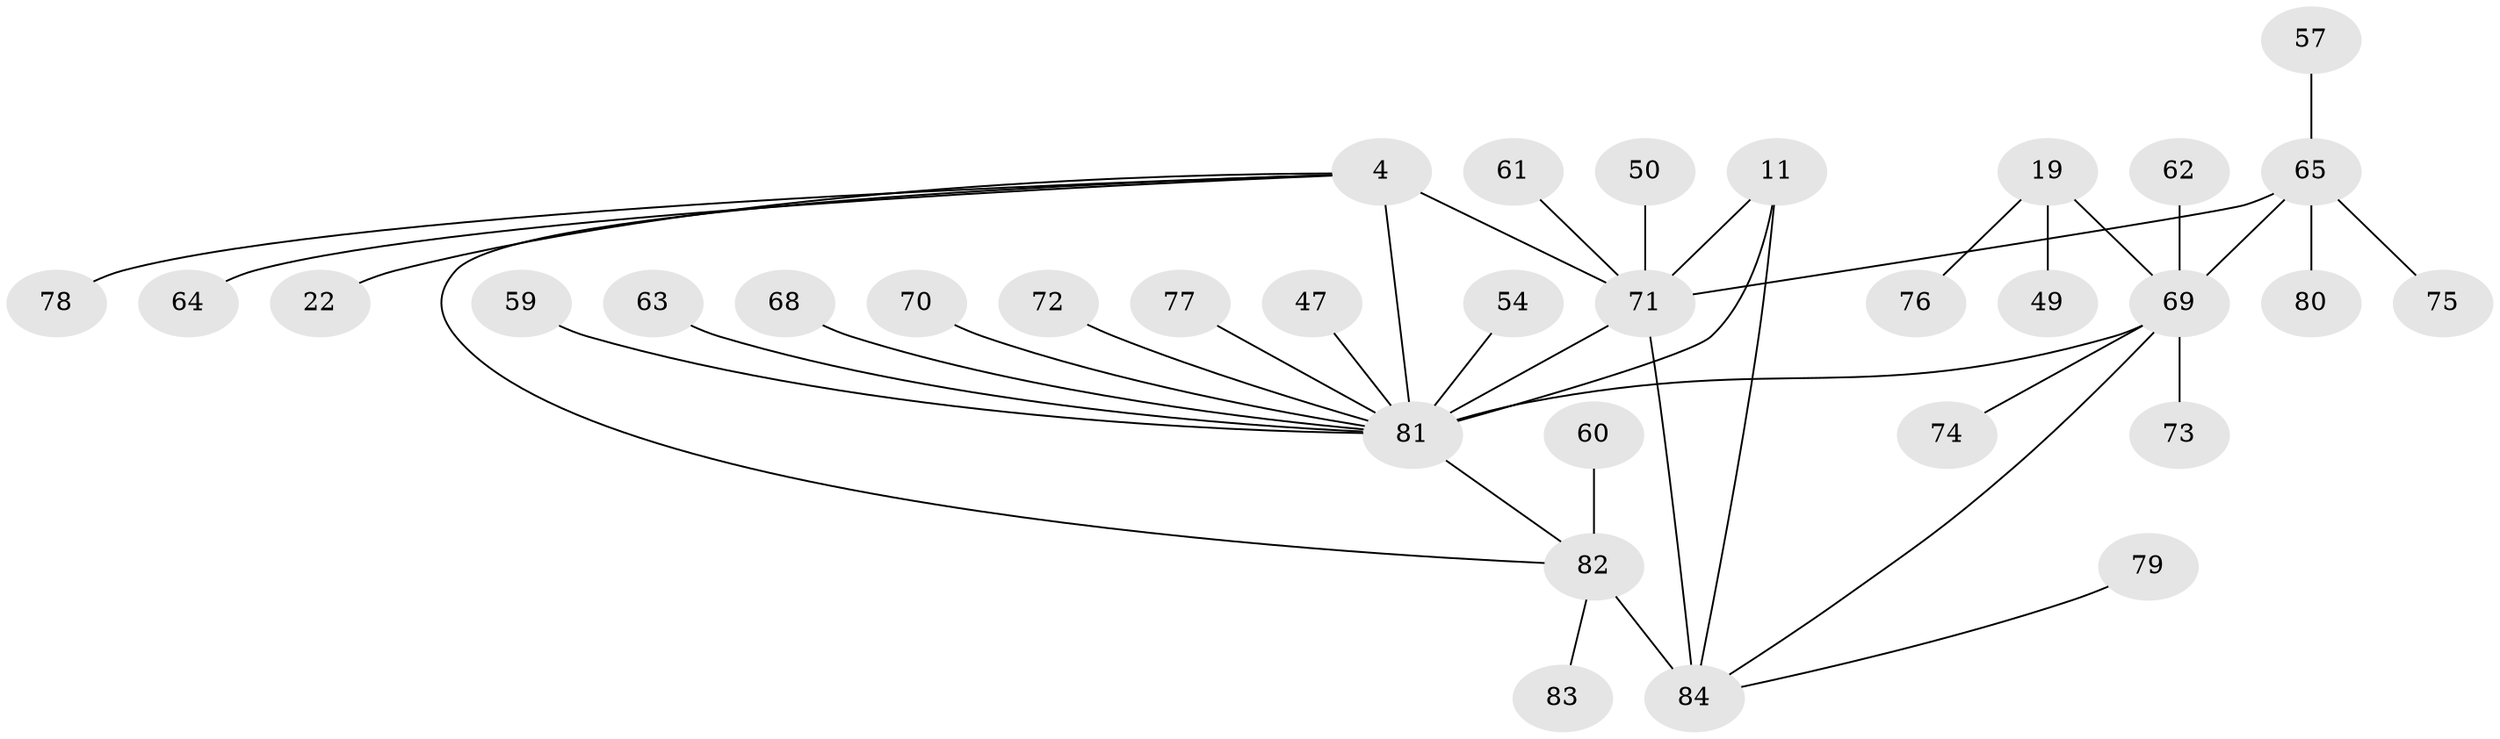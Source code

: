 // original degree distribution, {9: 0.011904761904761904, 8: 0.03571428571428571, 6: 0.05952380952380952, 7: 0.047619047619047616, 5: 0.03571428571428571, 3: 0.05952380952380952, 15: 0.011904761904761904, 12: 0.011904761904761904, 1: 0.5952380952380952, 2: 0.13095238095238096}
// Generated by graph-tools (version 1.1) at 2025/57/03/04/25 21:57:25]
// undirected, 33 vertices, 39 edges
graph export_dot {
graph [start="1"]
  node [color=gray90,style=filled];
  4 [super="+3"];
  11 [super="+9"];
  19 [super="+18"];
  22;
  47 [super="+32"];
  49 [super="+48"];
  50;
  54 [super="+25"];
  57;
  59;
  60;
  61;
  62;
  63;
  64;
  65 [super="+8+29+55+56"];
  68;
  69 [super="+20+26+31+39+44"];
  70;
  71 [super="+7+40"];
  72;
  73;
  74;
  75;
  76;
  77 [super="+28"];
  78;
  79;
  80;
  81 [super="+45+36+38+51+52+53+58+67"];
  82 [super="+66+15"];
  83 [super="+43"];
  84 [super="+16+41"];
  4 -- 22;
  4 -- 71;
  4 -- 78;
  4 -- 64;
  4 -- 81 [weight=6];
  4 -- 82;
  11 -- 81 [weight=4];
  11 -- 84;
  11 -- 71;
  19 -- 76;
  19 -- 49;
  19 -- 69 [weight=4];
  47 -- 81;
  50 -- 71;
  54 -- 81;
  57 -- 65;
  59 -- 81;
  60 -- 82;
  61 -- 71;
  62 -- 69;
  63 -- 81;
  65 -- 69;
  65 -- 75;
  65 -- 80;
  65 -- 71 [weight=4];
  68 -- 81;
  69 -- 73;
  69 -- 74;
  69 -- 81 [weight=3];
  69 -- 84;
  70 -- 81;
  71 -- 84;
  71 -- 81 [weight=2];
  72 -- 81;
  77 -- 81;
  79 -- 84;
  81 -- 82;
  82 -- 83;
  82 -- 84 [weight=4];
}
